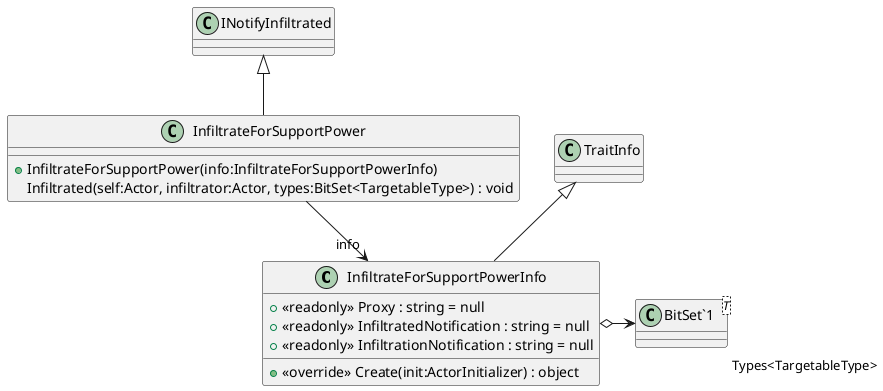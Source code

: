 @startuml
class InfiltrateForSupportPowerInfo {
    + <<readonly>> Proxy : string = null
    + <<readonly>> InfiltratedNotification : string = null
    + <<readonly>> InfiltrationNotification : string = null
    + <<override>> Create(init:ActorInitializer) : object
}
class InfiltrateForSupportPower {
    + InfiltrateForSupportPower(info:InfiltrateForSupportPowerInfo)
    Infiltrated(self:Actor, infiltrator:Actor, types:BitSet<TargetableType>) : void
}
class "BitSet`1"<T> {
}
TraitInfo <|-- InfiltrateForSupportPowerInfo
InfiltrateForSupportPowerInfo o-> "Types<TargetableType>" "BitSet`1"
INotifyInfiltrated <|-- InfiltrateForSupportPower
InfiltrateForSupportPower --> "info" InfiltrateForSupportPowerInfo
@enduml
